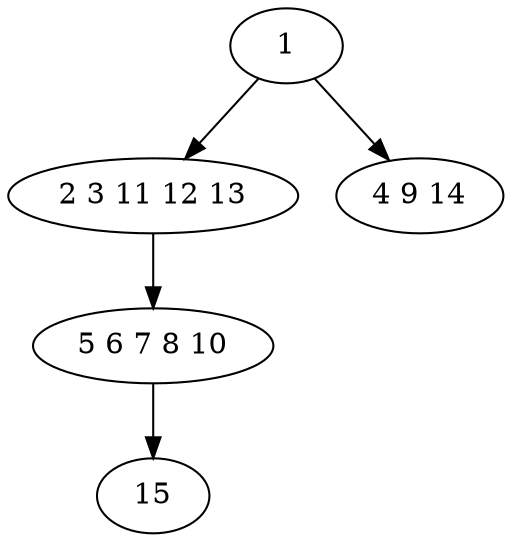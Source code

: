 digraph true_tree {
	"0" -> "1"
	"0" -> "2"
	"1" -> "3"
	"3" -> "4"
	"0" [label="1"];
	"1" [label="2 3 11 12 13"];
	"2" [label="4 9 14"];
	"3" [label="5 6 7 8 10"];
	"4" [label="15"];
}
